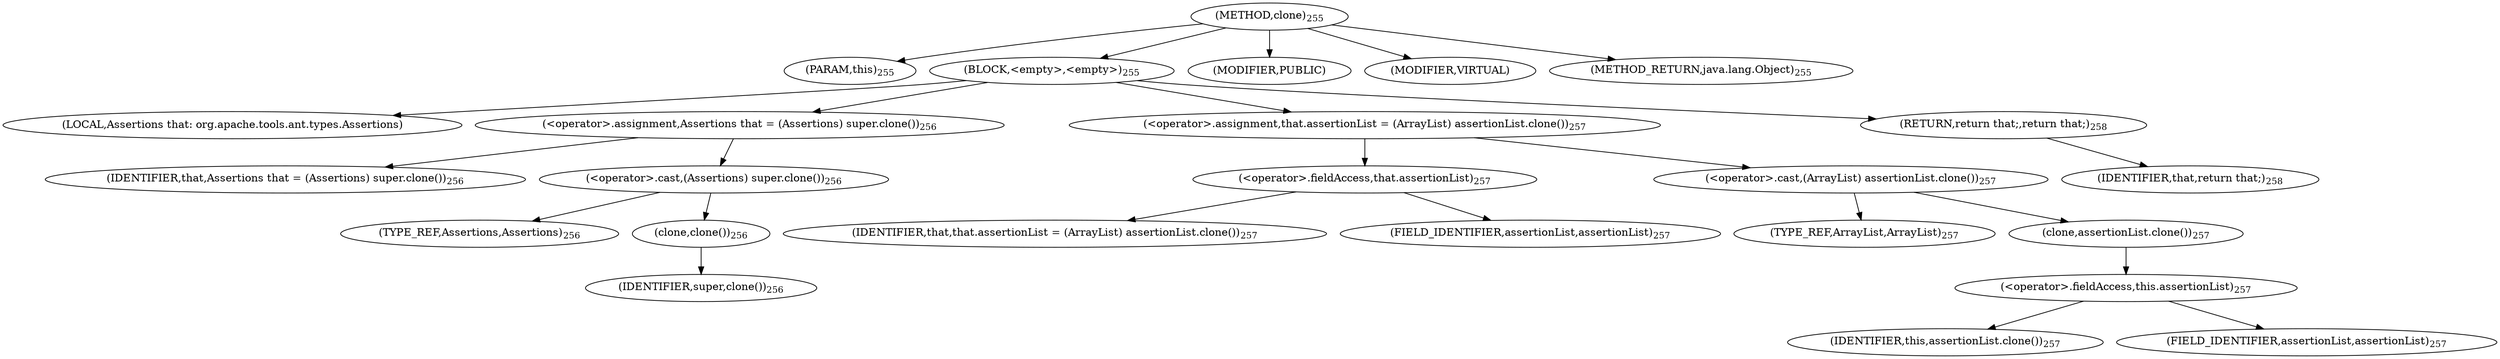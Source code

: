 digraph "clone" {  
"508" [label = <(METHOD,clone)<SUB>255</SUB>> ]
"509" [label = <(PARAM,this)<SUB>255</SUB>> ]
"510" [label = <(BLOCK,&lt;empty&gt;,&lt;empty&gt;)<SUB>255</SUB>> ]
"511" [label = <(LOCAL,Assertions that: org.apache.tools.ant.types.Assertions)> ]
"512" [label = <(&lt;operator&gt;.assignment,Assertions that = (Assertions) super.clone())<SUB>256</SUB>> ]
"513" [label = <(IDENTIFIER,that,Assertions that = (Assertions) super.clone())<SUB>256</SUB>> ]
"514" [label = <(&lt;operator&gt;.cast,(Assertions) super.clone())<SUB>256</SUB>> ]
"515" [label = <(TYPE_REF,Assertions,Assertions)<SUB>256</SUB>> ]
"516" [label = <(clone,clone())<SUB>256</SUB>> ]
"517" [label = <(IDENTIFIER,super,clone())<SUB>256</SUB>> ]
"518" [label = <(&lt;operator&gt;.assignment,that.assertionList = (ArrayList) assertionList.clone())<SUB>257</SUB>> ]
"519" [label = <(&lt;operator&gt;.fieldAccess,that.assertionList)<SUB>257</SUB>> ]
"520" [label = <(IDENTIFIER,that,that.assertionList = (ArrayList) assertionList.clone())<SUB>257</SUB>> ]
"521" [label = <(FIELD_IDENTIFIER,assertionList,assertionList)<SUB>257</SUB>> ]
"522" [label = <(&lt;operator&gt;.cast,(ArrayList) assertionList.clone())<SUB>257</SUB>> ]
"523" [label = <(TYPE_REF,ArrayList,ArrayList)<SUB>257</SUB>> ]
"524" [label = <(clone,assertionList.clone())<SUB>257</SUB>> ]
"525" [label = <(&lt;operator&gt;.fieldAccess,this.assertionList)<SUB>257</SUB>> ]
"526" [label = <(IDENTIFIER,this,assertionList.clone())<SUB>257</SUB>> ]
"527" [label = <(FIELD_IDENTIFIER,assertionList,assertionList)<SUB>257</SUB>> ]
"528" [label = <(RETURN,return that;,return that;)<SUB>258</SUB>> ]
"529" [label = <(IDENTIFIER,that,return that;)<SUB>258</SUB>> ]
"530" [label = <(MODIFIER,PUBLIC)> ]
"531" [label = <(MODIFIER,VIRTUAL)> ]
"532" [label = <(METHOD_RETURN,java.lang.Object)<SUB>255</SUB>> ]
  "508" -> "509" 
  "508" -> "510" 
  "508" -> "530" 
  "508" -> "531" 
  "508" -> "532" 
  "510" -> "511" 
  "510" -> "512" 
  "510" -> "518" 
  "510" -> "528" 
  "512" -> "513" 
  "512" -> "514" 
  "514" -> "515" 
  "514" -> "516" 
  "516" -> "517" 
  "518" -> "519" 
  "518" -> "522" 
  "519" -> "520" 
  "519" -> "521" 
  "522" -> "523" 
  "522" -> "524" 
  "524" -> "525" 
  "525" -> "526" 
  "525" -> "527" 
  "528" -> "529" 
}
